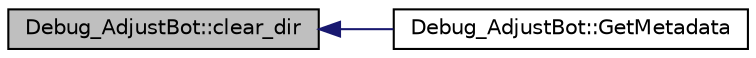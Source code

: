 digraph "Debug_AdjustBot::clear_dir"
{
 // INTERACTIVE_SVG=YES
  edge [fontname="Helvetica",fontsize="10",labelfontname="Helvetica",labelfontsize="10"];
  node [fontname="Helvetica",fontsize="10",shape=record];
  rankdir="LR";
  Node1 [label="Debug_AdjustBot::clear_dir",height=0.2,width=0.4,color="black", fillcolor="grey75", style="filled", fontcolor="black"];
  Node1 -> Node2 [dir="back",color="midnightblue",fontsize="10",style="solid",fontname="Helvetica"];
  Node2 [label="Debug_AdjustBot::GetMetadata",height=0.2,width=0.4,color="black", fillcolor="white", style="filled",URL="$de/dd5/class_debug___adjust_bot.html#a2569d0686195ff2485ef73bd303fa310"];
}
